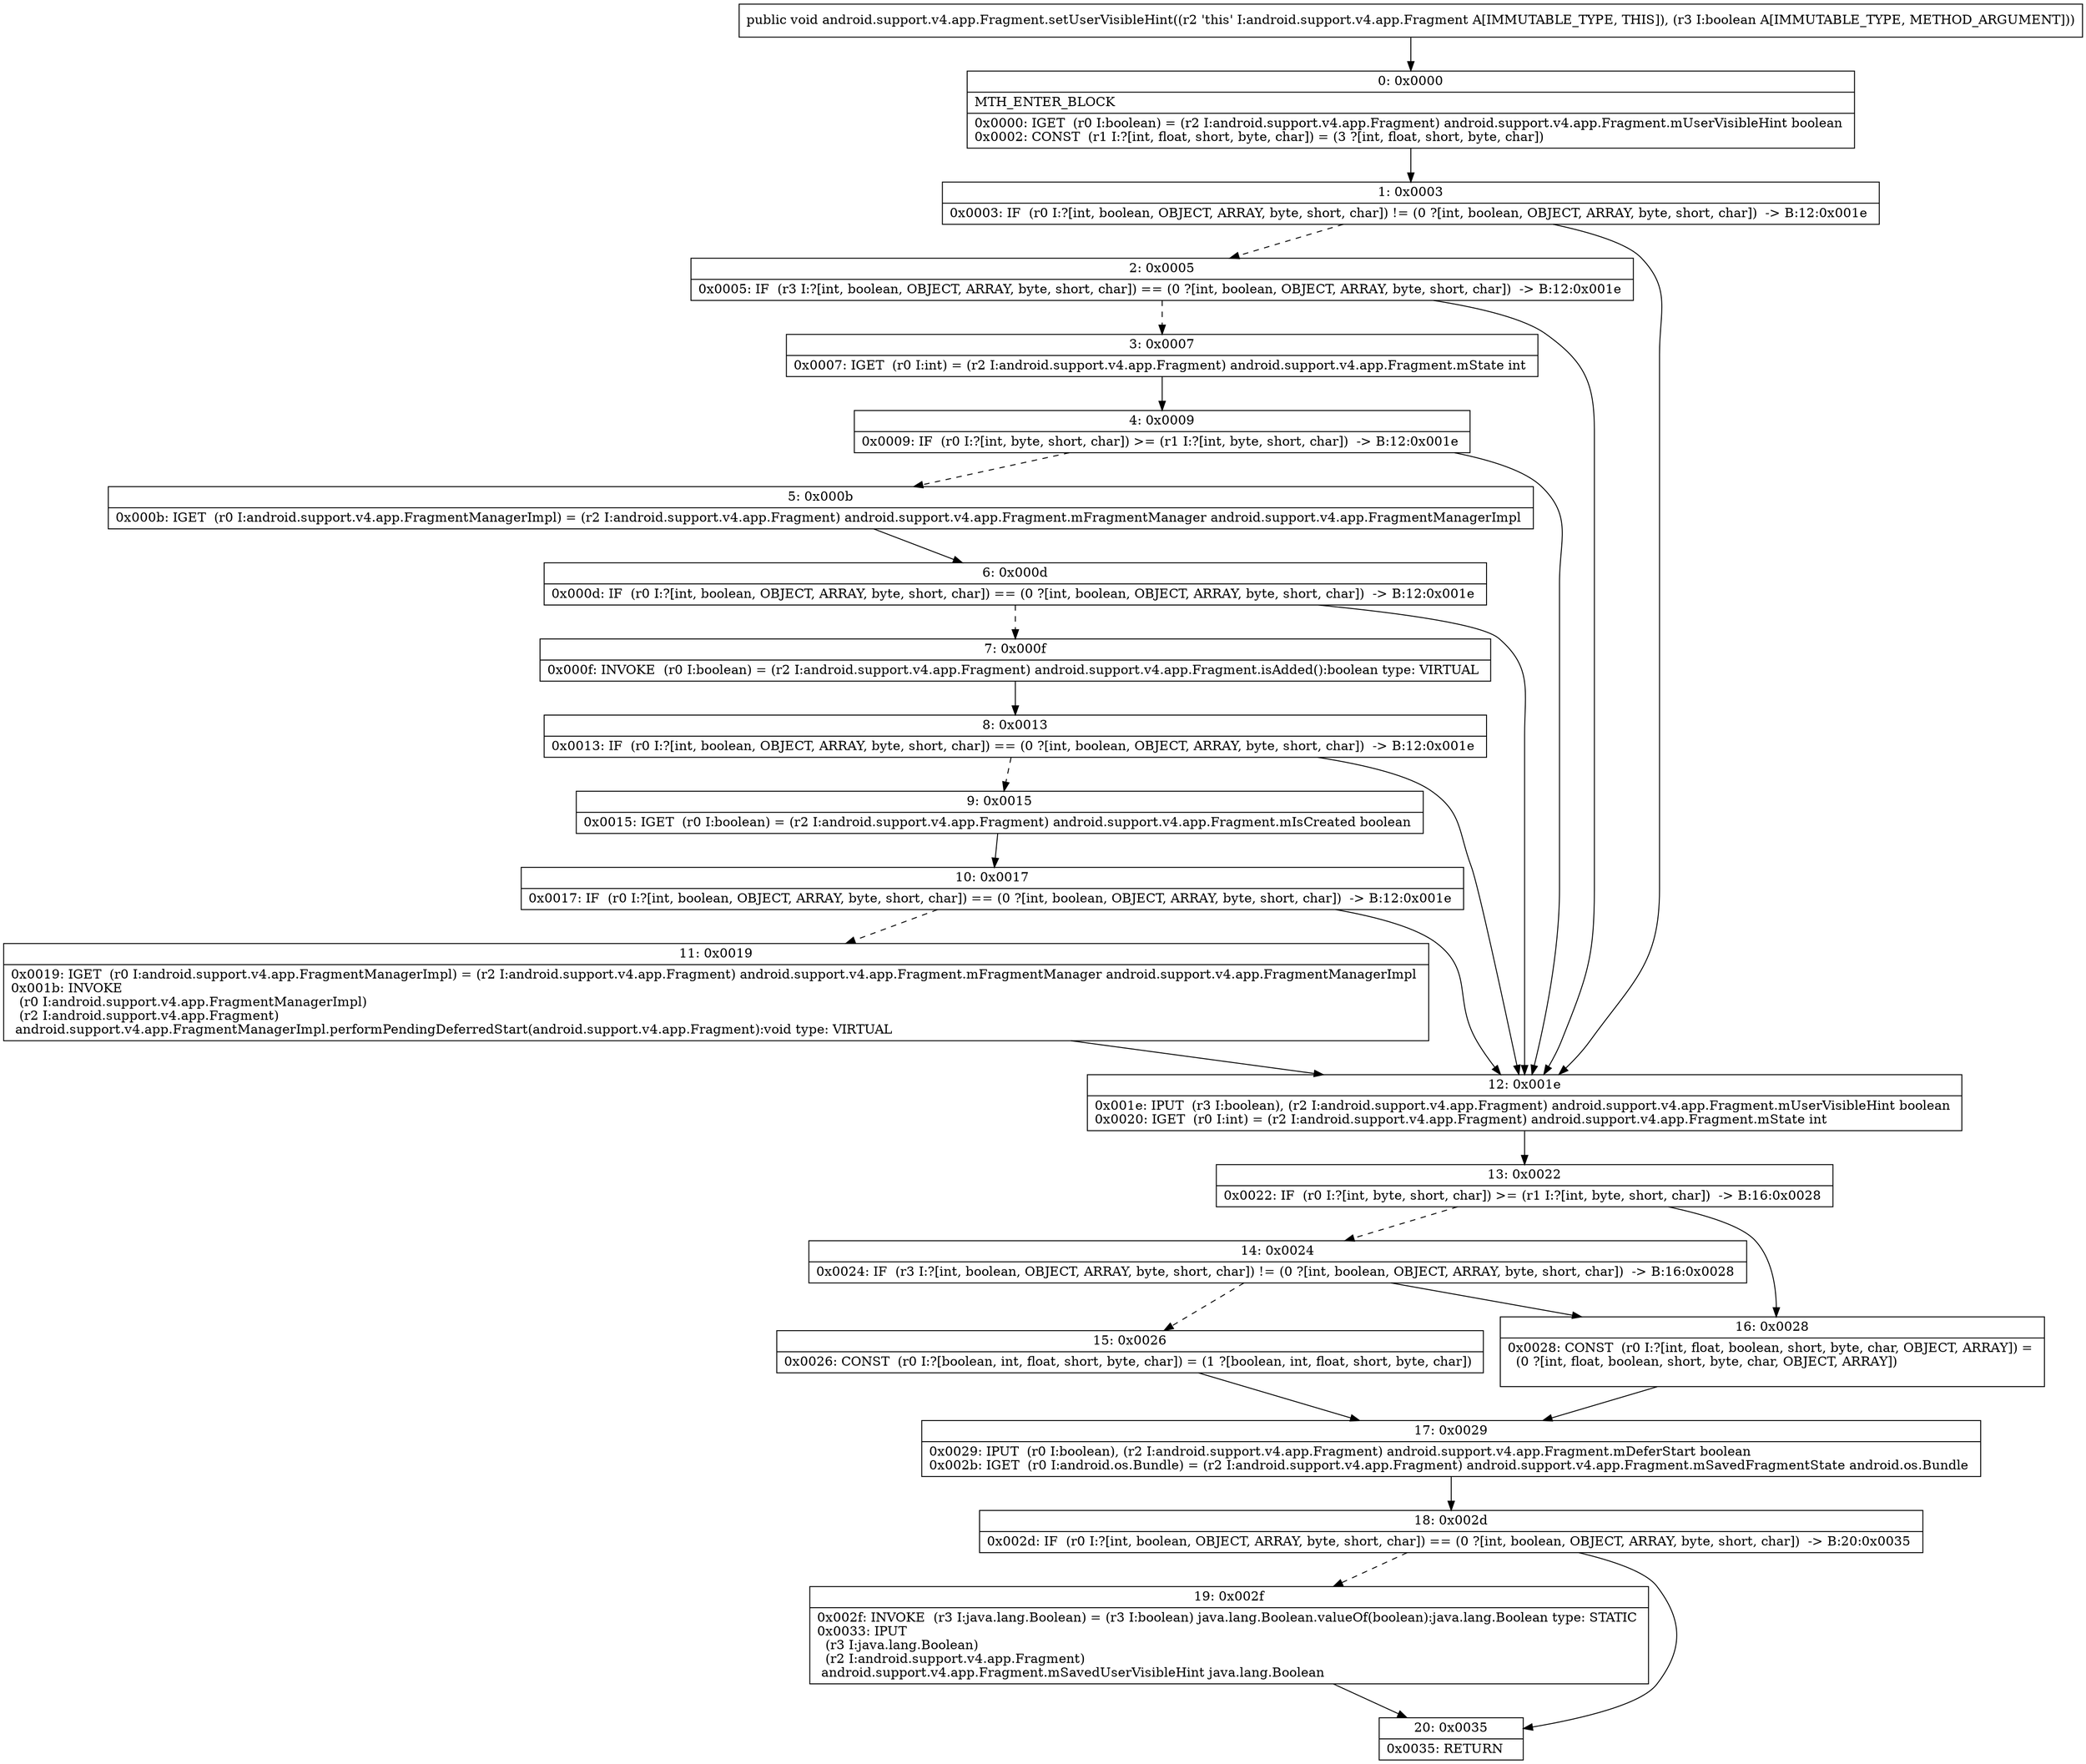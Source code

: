 digraph "CFG forandroid.support.v4.app.Fragment.setUserVisibleHint(Z)V" {
Node_0 [shape=record,label="{0\:\ 0x0000|MTH_ENTER_BLOCK\l|0x0000: IGET  (r0 I:boolean) = (r2 I:android.support.v4.app.Fragment) android.support.v4.app.Fragment.mUserVisibleHint boolean \l0x0002: CONST  (r1 I:?[int, float, short, byte, char]) = (3 ?[int, float, short, byte, char]) \l}"];
Node_1 [shape=record,label="{1\:\ 0x0003|0x0003: IF  (r0 I:?[int, boolean, OBJECT, ARRAY, byte, short, char]) != (0 ?[int, boolean, OBJECT, ARRAY, byte, short, char])  \-\> B:12:0x001e \l}"];
Node_2 [shape=record,label="{2\:\ 0x0005|0x0005: IF  (r3 I:?[int, boolean, OBJECT, ARRAY, byte, short, char]) == (0 ?[int, boolean, OBJECT, ARRAY, byte, short, char])  \-\> B:12:0x001e \l}"];
Node_3 [shape=record,label="{3\:\ 0x0007|0x0007: IGET  (r0 I:int) = (r2 I:android.support.v4.app.Fragment) android.support.v4.app.Fragment.mState int \l}"];
Node_4 [shape=record,label="{4\:\ 0x0009|0x0009: IF  (r0 I:?[int, byte, short, char]) \>= (r1 I:?[int, byte, short, char])  \-\> B:12:0x001e \l}"];
Node_5 [shape=record,label="{5\:\ 0x000b|0x000b: IGET  (r0 I:android.support.v4.app.FragmentManagerImpl) = (r2 I:android.support.v4.app.Fragment) android.support.v4.app.Fragment.mFragmentManager android.support.v4.app.FragmentManagerImpl \l}"];
Node_6 [shape=record,label="{6\:\ 0x000d|0x000d: IF  (r0 I:?[int, boolean, OBJECT, ARRAY, byte, short, char]) == (0 ?[int, boolean, OBJECT, ARRAY, byte, short, char])  \-\> B:12:0x001e \l}"];
Node_7 [shape=record,label="{7\:\ 0x000f|0x000f: INVOKE  (r0 I:boolean) = (r2 I:android.support.v4.app.Fragment) android.support.v4.app.Fragment.isAdded():boolean type: VIRTUAL \l}"];
Node_8 [shape=record,label="{8\:\ 0x0013|0x0013: IF  (r0 I:?[int, boolean, OBJECT, ARRAY, byte, short, char]) == (0 ?[int, boolean, OBJECT, ARRAY, byte, short, char])  \-\> B:12:0x001e \l}"];
Node_9 [shape=record,label="{9\:\ 0x0015|0x0015: IGET  (r0 I:boolean) = (r2 I:android.support.v4.app.Fragment) android.support.v4.app.Fragment.mIsCreated boolean \l}"];
Node_10 [shape=record,label="{10\:\ 0x0017|0x0017: IF  (r0 I:?[int, boolean, OBJECT, ARRAY, byte, short, char]) == (0 ?[int, boolean, OBJECT, ARRAY, byte, short, char])  \-\> B:12:0x001e \l}"];
Node_11 [shape=record,label="{11\:\ 0x0019|0x0019: IGET  (r0 I:android.support.v4.app.FragmentManagerImpl) = (r2 I:android.support.v4.app.Fragment) android.support.v4.app.Fragment.mFragmentManager android.support.v4.app.FragmentManagerImpl \l0x001b: INVOKE  \l  (r0 I:android.support.v4.app.FragmentManagerImpl)\l  (r2 I:android.support.v4.app.Fragment)\l android.support.v4.app.FragmentManagerImpl.performPendingDeferredStart(android.support.v4.app.Fragment):void type: VIRTUAL \l}"];
Node_12 [shape=record,label="{12\:\ 0x001e|0x001e: IPUT  (r3 I:boolean), (r2 I:android.support.v4.app.Fragment) android.support.v4.app.Fragment.mUserVisibleHint boolean \l0x0020: IGET  (r0 I:int) = (r2 I:android.support.v4.app.Fragment) android.support.v4.app.Fragment.mState int \l}"];
Node_13 [shape=record,label="{13\:\ 0x0022|0x0022: IF  (r0 I:?[int, byte, short, char]) \>= (r1 I:?[int, byte, short, char])  \-\> B:16:0x0028 \l}"];
Node_14 [shape=record,label="{14\:\ 0x0024|0x0024: IF  (r3 I:?[int, boolean, OBJECT, ARRAY, byte, short, char]) != (0 ?[int, boolean, OBJECT, ARRAY, byte, short, char])  \-\> B:16:0x0028 \l}"];
Node_15 [shape=record,label="{15\:\ 0x0026|0x0026: CONST  (r0 I:?[boolean, int, float, short, byte, char]) = (1 ?[boolean, int, float, short, byte, char]) \l}"];
Node_16 [shape=record,label="{16\:\ 0x0028|0x0028: CONST  (r0 I:?[int, float, boolean, short, byte, char, OBJECT, ARRAY]) = \l  (0 ?[int, float, boolean, short, byte, char, OBJECT, ARRAY])\l \l}"];
Node_17 [shape=record,label="{17\:\ 0x0029|0x0029: IPUT  (r0 I:boolean), (r2 I:android.support.v4.app.Fragment) android.support.v4.app.Fragment.mDeferStart boolean \l0x002b: IGET  (r0 I:android.os.Bundle) = (r2 I:android.support.v4.app.Fragment) android.support.v4.app.Fragment.mSavedFragmentState android.os.Bundle \l}"];
Node_18 [shape=record,label="{18\:\ 0x002d|0x002d: IF  (r0 I:?[int, boolean, OBJECT, ARRAY, byte, short, char]) == (0 ?[int, boolean, OBJECT, ARRAY, byte, short, char])  \-\> B:20:0x0035 \l}"];
Node_19 [shape=record,label="{19\:\ 0x002f|0x002f: INVOKE  (r3 I:java.lang.Boolean) = (r3 I:boolean) java.lang.Boolean.valueOf(boolean):java.lang.Boolean type: STATIC \l0x0033: IPUT  \l  (r3 I:java.lang.Boolean)\l  (r2 I:android.support.v4.app.Fragment)\l android.support.v4.app.Fragment.mSavedUserVisibleHint java.lang.Boolean \l}"];
Node_20 [shape=record,label="{20\:\ 0x0035|0x0035: RETURN   \l}"];
MethodNode[shape=record,label="{public void android.support.v4.app.Fragment.setUserVisibleHint((r2 'this' I:android.support.v4.app.Fragment A[IMMUTABLE_TYPE, THIS]), (r3 I:boolean A[IMMUTABLE_TYPE, METHOD_ARGUMENT])) }"];
MethodNode -> Node_0;
Node_0 -> Node_1;
Node_1 -> Node_2[style=dashed];
Node_1 -> Node_12;
Node_2 -> Node_3[style=dashed];
Node_2 -> Node_12;
Node_3 -> Node_4;
Node_4 -> Node_5[style=dashed];
Node_4 -> Node_12;
Node_5 -> Node_6;
Node_6 -> Node_7[style=dashed];
Node_6 -> Node_12;
Node_7 -> Node_8;
Node_8 -> Node_9[style=dashed];
Node_8 -> Node_12;
Node_9 -> Node_10;
Node_10 -> Node_11[style=dashed];
Node_10 -> Node_12;
Node_11 -> Node_12;
Node_12 -> Node_13;
Node_13 -> Node_14[style=dashed];
Node_13 -> Node_16;
Node_14 -> Node_15[style=dashed];
Node_14 -> Node_16;
Node_15 -> Node_17;
Node_16 -> Node_17;
Node_17 -> Node_18;
Node_18 -> Node_19[style=dashed];
Node_18 -> Node_20;
Node_19 -> Node_20;
}


